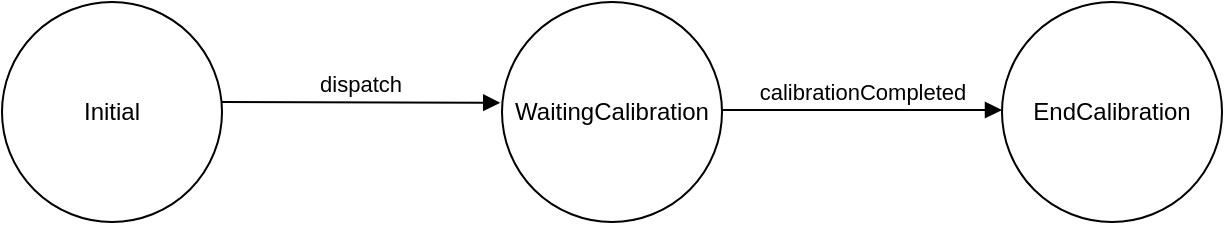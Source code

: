 <mxfile pages="1" version="11.2.8" type="device"><diagram id="2f5RW1sTRV93sbO3FWPv" name="Page-1"><mxGraphModel dx="854" dy="395" grid="1" gridSize="10" guides="1" tooltips="1" connect="1" arrows="1" fold="1" page="1" pageScale="1" pageWidth="827" pageHeight="1169" math="0" shadow="0"><root><mxCell id="0"/><mxCell id="1" parent="0"/><mxCell id="_Is71SV9CA635rHBe83W-1" value="Initial" style="ellipse;whiteSpace=wrap;html=1;" vertex="1" parent="1"><mxGeometry x="40" y="50" width="110" height="110" as="geometry"/></mxCell><mxCell id="_Is71SV9CA635rHBe83W-2" value="WaitingCalibration" style="ellipse;whiteSpace=wrap;html=1;" vertex="1" parent="1"><mxGeometry x="290" y="50" width="110" height="110" as="geometry"/></mxCell><mxCell id="_Is71SV9CA635rHBe83W-3" value="EndCalibration" style="ellipse;whiteSpace=wrap;html=1;" vertex="1" parent="1"><mxGeometry x="540" y="50" width="110" height="110" as="geometry"/></mxCell><mxCell id="_Is71SV9CA635rHBe83W-4" value="dispatch" style="html=1;verticalAlign=bottom;endArrow=block;entryX=-0.008;entryY=0.458;entryDx=0;entryDy=0;entryPerimeter=0;" edge="1" parent="1" target="_Is71SV9CA635rHBe83W-2"><mxGeometry width="80" relative="1" as="geometry"><mxPoint x="150" y="100" as="sourcePoint"/><mxPoint x="230" y="100" as="targetPoint"/></mxGeometry></mxCell><mxCell id="_Is71SV9CA635rHBe83W-6" value="calibrationCompleted" style="html=1;verticalAlign=bottom;endArrow=block;" edge="1" parent="1"><mxGeometry width="80" relative="1" as="geometry"><mxPoint x="400.0" y="104" as="sourcePoint"/><mxPoint x="540" y="104" as="targetPoint"/></mxGeometry></mxCell></root></mxGraphModel></diagram></mxfile>